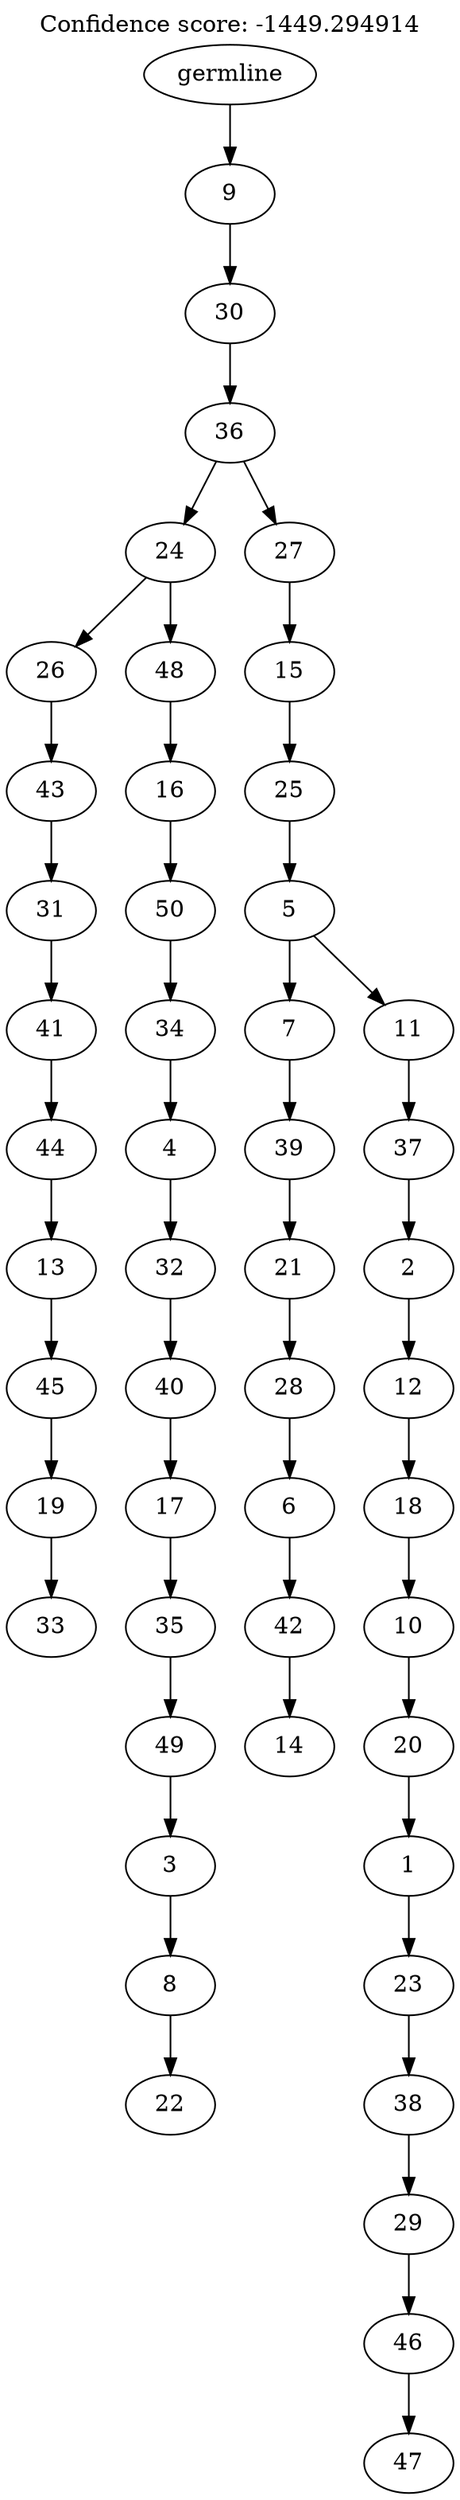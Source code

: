 digraph g {
	"49" -> "50";
	"50" [label="33"];
	"48" -> "49";
	"49" [label="19"];
	"47" -> "48";
	"48" [label="45"];
	"46" -> "47";
	"47" [label="13"];
	"45" -> "46";
	"46" [label="44"];
	"44" -> "45";
	"45" [label="41"];
	"43" -> "44";
	"44" [label="31"];
	"42" -> "43";
	"43" [label="43"];
	"40" -> "41";
	"41" [label="22"];
	"39" -> "40";
	"40" [label="8"];
	"38" -> "39";
	"39" [label="3"];
	"37" -> "38";
	"38" [label="49"];
	"36" -> "37";
	"37" [label="35"];
	"35" -> "36";
	"36" [label="17"];
	"34" -> "35";
	"35" [label="40"];
	"33" -> "34";
	"34" [label="32"];
	"32" -> "33";
	"33" [label="4"];
	"31" -> "32";
	"32" [label="34"];
	"30" -> "31";
	"31" [label="50"];
	"29" -> "30";
	"30" [label="16"];
	"28" -> "29";
	"29" [label="48"];
	"28" -> "42";
	"42" [label="26"];
	"26" -> "27";
	"27" [label="14"];
	"25" -> "26";
	"26" [label="42"];
	"24" -> "25";
	"25" [label="6"];
	"23" -> "24";
	"24" [label="28"];
	"22" -> "23";
	"23" [label="21"];
	"21" -> "22";
	"22" [label="39"];
	"19" -> "20";
	"20" [label="47"];
	"18" -> "19";
	"19" [label="46"];
	"17" -> "18";
	"18" [label="29"];
	"16" -> "17";
	"17" [label="38"];
	"15" -> "16";
	"16" [label="23"];
	"14" -> "15";
	"15" [label="1"];
	"13" -> "14";
	"14" [label="20"];
	"12" -> "13";
	"13" [label="10"];
	"11" -> "12";
	"12" [label="18"];
	"10" -> "11";
	"11" [label="12"];
	"9" -> "10";
	"10" [label="2"];
	"8" -> "9";
	"9" [label="37"];
	"7" -> "8";
	"8" [label="11"];
	"7" -> "21";
	"21" [label="7"];
	"6" -> "7";
	"7" [label="5"];
	"5" -> "6";
	"6" [label="25"];
	"4" -> "5";
	"5" [label="15"];
	"3" -> "4";
	"4" [label="27"];
	"3" -> "28";
	"28" [label="24"];
	"2" -> "3";
	"3" [label="36"];
	"1" -> "2";
	"2" [label="30"];
	"0" -> "1";
	"1" [label="9"];
	"0" [label="germline"];
	labelloc="t";
	label="Confidence score: -1449.294914";
}
